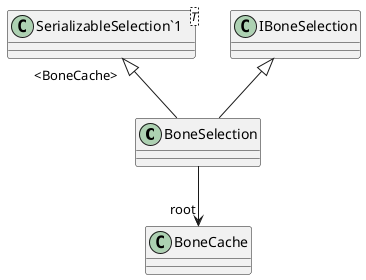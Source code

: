 @startuml
class BoneSelection {
}
class "SerializableSelection`1"<T> {
}
"SerializableSelection`1" "<BoneCache>" <|-- BoneSelection
IBoneSelection <|-- BoneSelection
BoneSelection --> "root" BoneCache
@enduml
